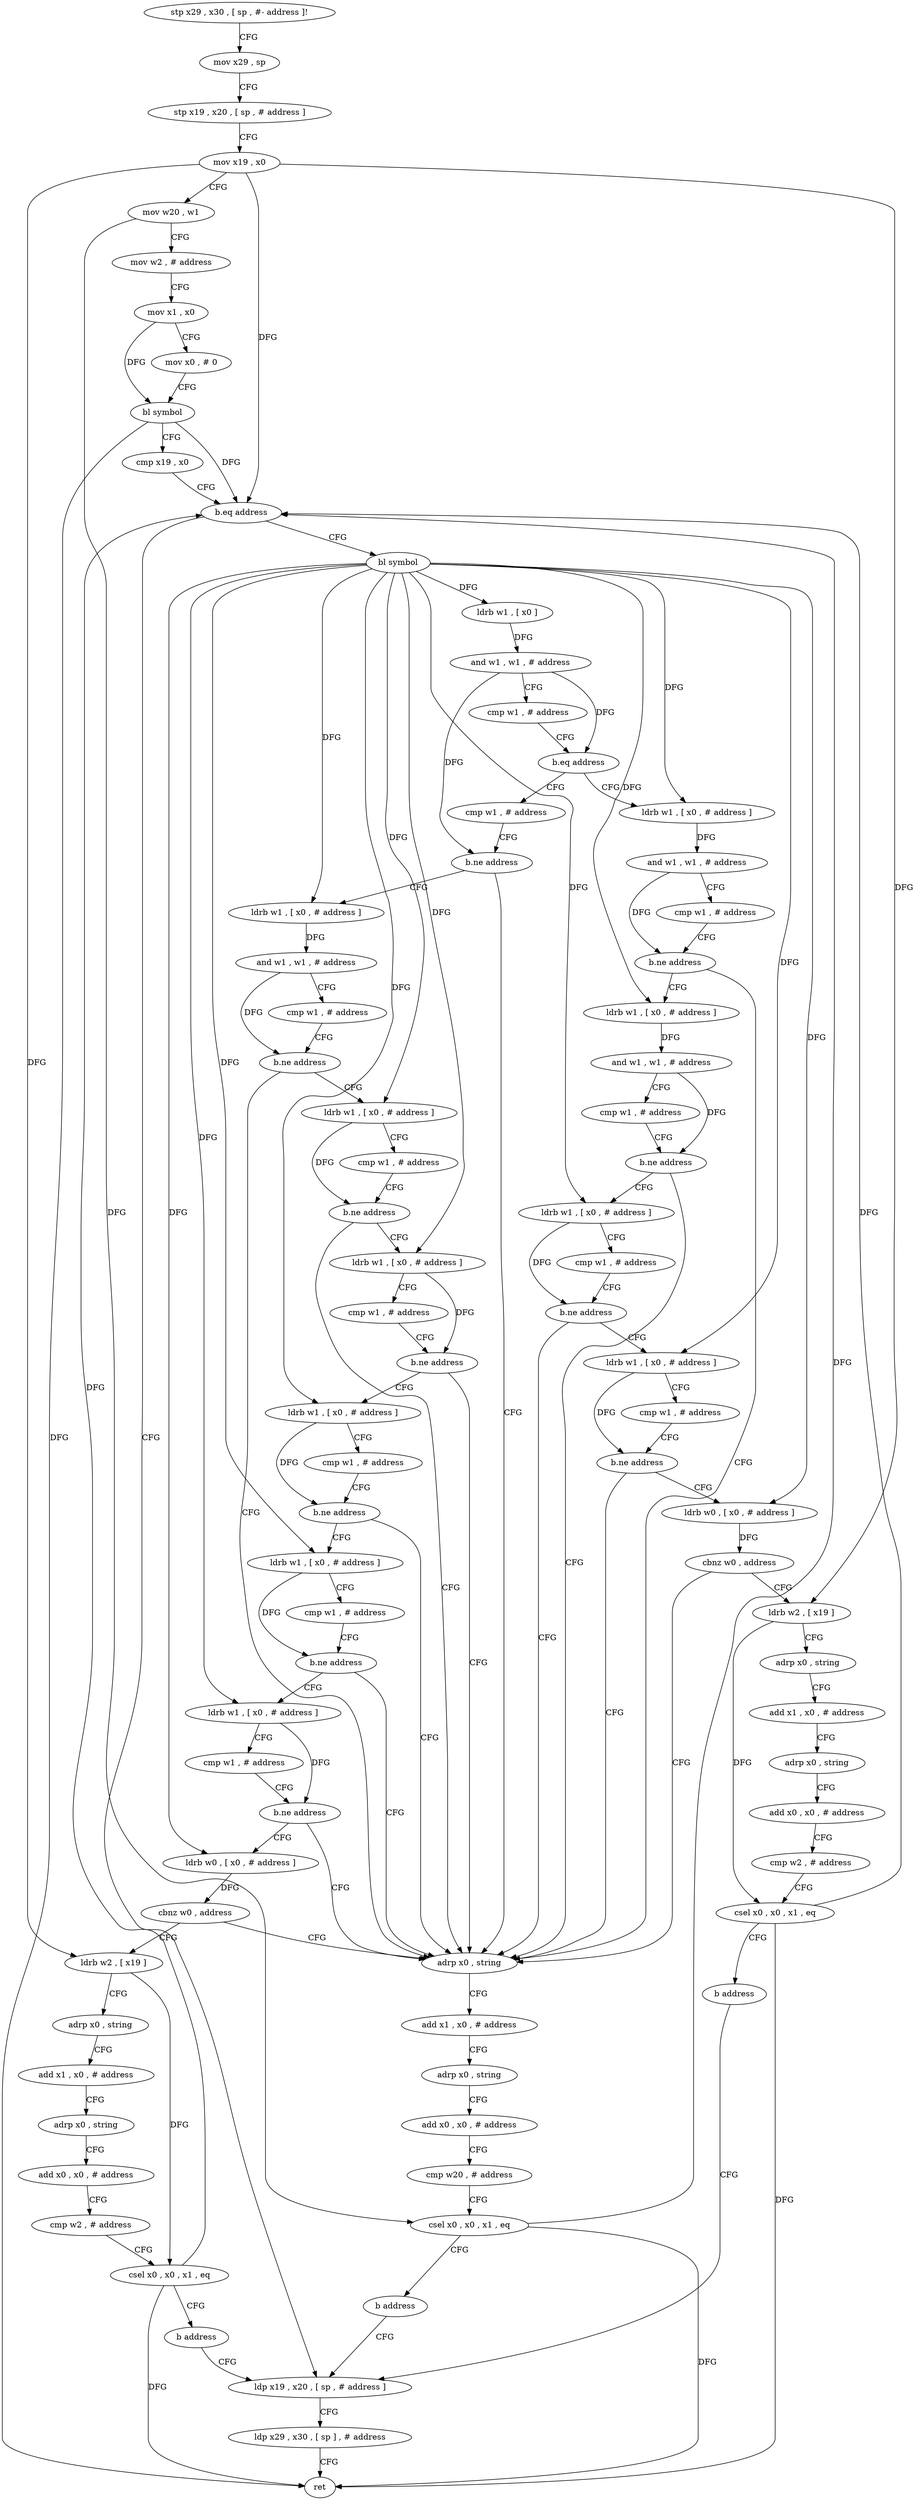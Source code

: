digraph "func" {
"4222584" [label = "stp x29 , x30 , [ sp , #- address ]!" ]
"4222588" [label = "mov x29 , sp" ]
"4222592" [label = "stp x19 , x20 , [ sp , # address ]" ]
"4222596" [label = "mov x19 , x0" ]
"4222600" [label = "mov w20 , w1" ]
"4222604" [label = "mov w2 , # address" ]
"4222608" [label = "mov x1 , x0" ]
"4222612" [label = "mov x0 , # 0" ]
"4222616" [label = "bl symbol" ]
"4222620" [label = "cmp x19 , x0" ]
"4222624" [label = "b.eq address" ]
"4222640" [label = "bl symbol" ]
"4222628" [label = "ldp x19 , x20 , [ sp , # address ]" ]
"4222644" [label = "ldrb w1 , [ x0 ]" ]
"4222648" [label = "and w1 , w1 , # address" ]
"4222652" [label = "cmp w1 , # address" ]
"4222656" [label = "b.eq address" ]
"4222784" [label = "ldrb w1 , [ x0 , # address ]" ]
"4222660" [label = "cmp w1 , # address" ]
"4222632" [label = "ldp x29 , x30 , [ sp ] , # address" ]
"4222636" [label = "ret" ]
"4222788" [label = "and w1 , w1 , # address" ]
"4222792" [label = "cmp w1 , # address" ]
"4222796" [label = "b.ne address" ]
"4222880" [label = "adrp x0 , string" ]
"4222800" [label = "ldrb w1 , [ x0 , # address ]" ]
"4222664" [label = "b.ne address" ]
"4222668" [label = "ldrb w1 , [ x0 , # address ]" ]
"4222884" [label = "add x1 , x0 , # address" ]
"4222888" [label = "adrp x0 , string" ]
"4222892" [label = "add x0 , x0 , # address" ]
"4222896" [label = "cmp w20 , # address" ]
"4222900" [label = "csel x0 , x0 , x1 , eq" ]
"4222904" [label = "b address" ]
"4222804" [label = "and w1 , w1 , # address" ]
"4222808" [label = "cmp w1 , # address" ]
"4222812" [label = "b.ne address" ]
"4222816" [label = "ldrb w1 , [ x0 , # address ]" ]
"4222672" [label = "and w1 , w1 , # address" ]
"4222676" [label = "cmp w1 , # address" ]
"4222680" [label = "b.ne address" ]
"4222684" [label = "ldrb w1 , [ x0 , # address ]" ]
"4222820" [label = "cmp w1 , # address" ]
"4222824" [label = "b.ne address" ]
"4222828" [label = "ldrb w1 , [ x0 , # address ]" ]
"4222688" [label = "cmp w1 , # address" ]
"4222692" [label = "b.ne address" ]
"4222696" [label = "ldrb w1 , [ x0 , # address ]" ]
"4222832" [label = "cmp w1 , # address" ]
"4222836" [label = "b.ne address" ]
"4222840" [label = "ldrb w0 , [ x0 , # address ]" ]
"4222700" [label = "cmp w1 , # address" ]
"4222704" [label = "b.ne address" ]
"4222708" [label = "ldrb w1 , [ x0 , # address ]" ]
"4222844" [label = "cbnz w0 , address" ]
"4222848" [label = "ldrb w2 , [ x19 ]" ]
"4222712" [label = "cmp w1 , # address" ]
"4222716" [label = "b.ne address" ]
"4222720" [label = "ldrb w1 , [ x0 , # address ]" ]
"4222852" [label = "adrp x0 , string" ]
"4222856" [label = "add x1 , x0 , # address" ]
"4222860" [label = "adrp x0 , string" ]
"4222864" [label = "add x0 , x0 , # address" ]
"4222868" [label = "cmp w2 , # address" ]
"4222872" [label = "csel x0 , x0 , x1 , eq" ]
"4222876" [label = "b address" ]
"4222724" [label = "cmp w1 , # address" ]
"4222728" [label = "b.ne address" ]
"4222732" [label = "ldrb w1 , [ x0 , # address ]" ]
"4222736" [label = "cmp w1 , # address" ]
"4222740" [label = "b.ne address" ]
"4222744" [label = "ldrb w0 , [ x0 , # address ]" ]
"4222748" [label = "cbnz w0 , address" ]
"4222752" [label = "ldrb w2 , [ x19 ]" ]
"4222756" [label = "adrp x0 , string" ]
"4222760" [label = "add x1 , x0 , # address" ]
"4222764" [label = "adrp x0 , string" ]
"4222768" [label = "add x0 , x0 , # address" ]
"4222772" [label = "cmp w2 , # address" ]
"4222776" [label = "csel x0 , x0 , x1 , eq" ]
"4222780" [label = "b address" ]
"4222584" -> "4222588" [ label = "CFG" ]
"4222588" -> "4222592" [ label = "CFG" ]
"4222592" -> "4222596" [ label = "CFG" ]
"4222596" -> "4222600" [ label = "CFG" ]
"4222596" -> "4222624" [ label = "DFG" ]
"4222596" -> "4222848" [ label = "DFG" ]
"4222596" -> "4222752" [ label = "DFG" ]
"4222600" -> "4222604" [ label = "CFG" ]
"4222600" -> "4222900" [ label = "DFG" ]
"4222604" -> "4222608" [ label = "CFG" ]
"4222608" -> "4222612" [ label = "CFG" ]
"4222608" -> "4222616" [ label = "DFG" ]
"4222612" -> "4222616" [ label = "CFG" ]
"4222616" -> "4222620" [ label = "CFG" ]
"4222616" -> "4222624" [ label = "DFG" ]
"4222616" -> "4222636" [ label = "DFG" ]
"4222620" -> "4222624" [ label = "CFG" ]
"4222624" -> "4222640" [ label = "CFG" ]
"4222624" -> "4222628" [ label = "CFG" ]
"4222640" -> "4222644" [ label = "DFG" ]
"4222640" -> "4222784" [ label = "DFG" ]
"4222640" -> "4222800" [ label = "DFG" ]
"4222640" -> "4222668" [ label = "DFG" ]
"4222640" -> "4222816" [ label = "DFG" ]
"4222640" -> "4222684" [ label = "DFG" ]
"4222640" -> "4222828" [ label = "DFG" ]
"4222640" -> "4222696" [ label = "DFG" ]
"4222640" -> "4222840" [ label = "DFG" ]
"4222640" -> "4222708" [ label = "DFG" ]
"4222640" -> "4222720" [ label = "DFG" ]
"4222640" -> "4222732" [ label = "DFG" ]
"4222640" -> "4222744" [ label = "DFG" ]
"4222628" -> "4222632" [ label = "CFG" ]
"4222644" -> "4222648" [ label = "DFG" ]
"4222648" -> "4222652" [ label = "CFG" ]
"4222648" -> "4222656" [ label = "DFG" ]
"4222648" -> "4222664" [ label = "DFG" ]
"4222652" -> "4222656" [ label = "CFG" ]
"4222656" -> "4222784" [ label = "CFG" ]
"4222656" -> "4222660" [ label = "CFG" ]
"4222784" -> "4222788" [ label = "DFG" ]
"4222660" -> "4222664" [ label = "CFG" ]
"4222632" -> "4222636" [ label = "CFG" ]
"4222788" -> "4222792" [ label = "CFG" ]
"4222788" -> "4222796" [ label = "DFG" ]
"4222792" -> "4222796" [ label = "CFG" ]
"4222796" -> "4222880" [ label = "CFG" ]
"4222796" -> "4222800" [ label = "CFG" ]
"4222880" -> "4222884" [ label = "CFG" ]
"4222800" -> "4222804" [ label = "DFG" ]
"4222664" -> "4222880" [ label = "CFG" ]
"4222664" -> "4222668" [ label = "CFG" ]
"4222668" -> "4222672" [ label = "DFG" ]
"4222884" -> "4222888" [ label = "CFG" ]
"4222888" -> "4222892" [ label = "CFG" ]
"4222892" -> "4222896" [ label = "CFG" ]
"4222896" -> "4222900" [ label = "CFG" ]
"4222900" -> "4222904" [ label = "CFG" ]
"4222900" -> "4222624" [ label = "DFG" ]
"4222900" -> "4222636" [ label = "DFG" ]
"4222904" -> "4222628" [ label = "CFG" ]
"4222804" -> "4222808" [ label = "CFG" ]
"4222804" -> "4222812" [ label = "DFG" ]
"4222808" -> "4222812" [ label = "CFG" ]
"4222812" -> "4222880" [ label = "CFG" ]
"4222812" -> "4222816" [ label = "CFG" ]
"4222816" -> "4222820" [ label = "CFG" ]
"4222816" -> "4222824" [ label = "DFG" ]
"4222672" -> "4222676" [ label = "CFG" ]
"4222672" -> "4222680" [ label = "DFG" ]
"4222676" -> "4222680" [ label = "CFG" ]
"4222680" -> "4222880" [ label = "CFG" ]
"4222680" -> "4222684" [ label = "CFG" ]
"4222684" -> "4222688" [ label = "CFG" ]
"4222684" -> "4222692" [ label = "DFG" ]
"4222820" -> "4222824" [ label = "CFG" ]
"4222824" -> "4222880" [ label = "CFG" ]
"4222824" -> "4222828" [ label = "CFG" ]
"4222828" -> "4222832" [ label = "CFG" ]
"4222828" -> "4222836" [ label = "DFG" ]
"4222688" -> "4222692" [ label = "CFG" ]
"4222692" -> "4222880" [ label = "CFG" ]
"4222692" -> "4222696" [ label = "CFG" ]
"4222696" -> "4222700" [ label = "CFG" ]
"4222696" -> "4222704" [ label = "DFG" ]
"4222832" -> "4222836" [ label = "CFG" ]
"4222836" -> "4222880" [ label = "CFG" ]
"4222836" -> "4222840" [ label = "CFG" ]
"4222840" -> "4222844" [ label = "DFG" ]
"4222700" -> "4222704" [ label = "CFG" ]
"4222704" -> "4222880" [ label = "CFG" ]
"4222704" -> "4222708" [ label = "CFG" ]
"4222708" -> "4222712" [ label = "CFG" ]
"4222708" -> "4222716" [ label = "DFG" ]
"4222844" -> "4222880" [ label = "CFG" ]
"4222844" -> "4222848" [ label = "CFG" ]
"4222848" -> "4222852" [ label = "CFG" ]
"4222848" -> "4222872" [ label = "DFG" ]
"4222712" -> "4222716" [ label = "CFG" ]
"4222716" -> "4222880" [ label = "CFG" ]
"4222716" -> "4222720" [ label = "CFG" ]
"4222720" -> "4222724" [ label = "CFG" ]
"4222720" -> "4222728" [ label = "DFG" ]
"4222852" -> "4222856" [ label = "CFG" ]
"4222856" -> "4222860" [ label = "CFG" ]
"4222860" -> "4222864" [ label = "CFG" ]
"4222864" -> "4222868" [ label = "CFG" ]
"4222868" -> "4222872" [ label = "CFG" ]
"4222872" -> "4222876" [ label = "CFG" ]
"4222872" -> "4222624" [ label = "DFG" ]
"4222872" -> "4222636" [ label = "DFG" ]
"4222876" -> "4222628" [ label = "CFG" ]
"4222724" -> "4222728" [ label = "CFG" ]
"4222728" -> "4222880" [ label = "CFG" ]
"4222728" -> "4222732" [ label = "CFG" ]
"4222732" -> "4222736" [ label = "CFG" ]
"4222732" -> "4222740" [ label = "DFG" ]
"4222736" -> "4222740" [ label = "CFG" ]
"4222740" -> "4222880" [ label = "CFG" ]
"4222740" -> "4222744" [ label = "CFG" ]
"4222744" -> "4222748" [ label = "DFG" ]
"4222748" -> "4222880" [ label = "CFG" ]
"4222748" -> "4222752" [ label = "CFG" ]
"4222752" -> "4222756" [ label = "CFG" ]
"4222752" -> "4222776" [ label = "DFG" ]
"4222756" -> "4222760" [ label = "CFG" ]
"4222760" -> "4222764" [ label = "CFG" ]
"4222764" -> "4222768" [ label = "CFG" ]
"4222768" -> "4222772" [ label = "CFG" ]
"4222772" -> "4222776" [ label = "CFG" ]
"4222776" -> "4222780" [ label = "CFG" ]
"4222776" -> "4222624" [ label = "DFG" ]
"4222776" -> "4222636" [ label = "DFG" ]
"4222780" -> "4222628" [ label = "CFG" ]
}
